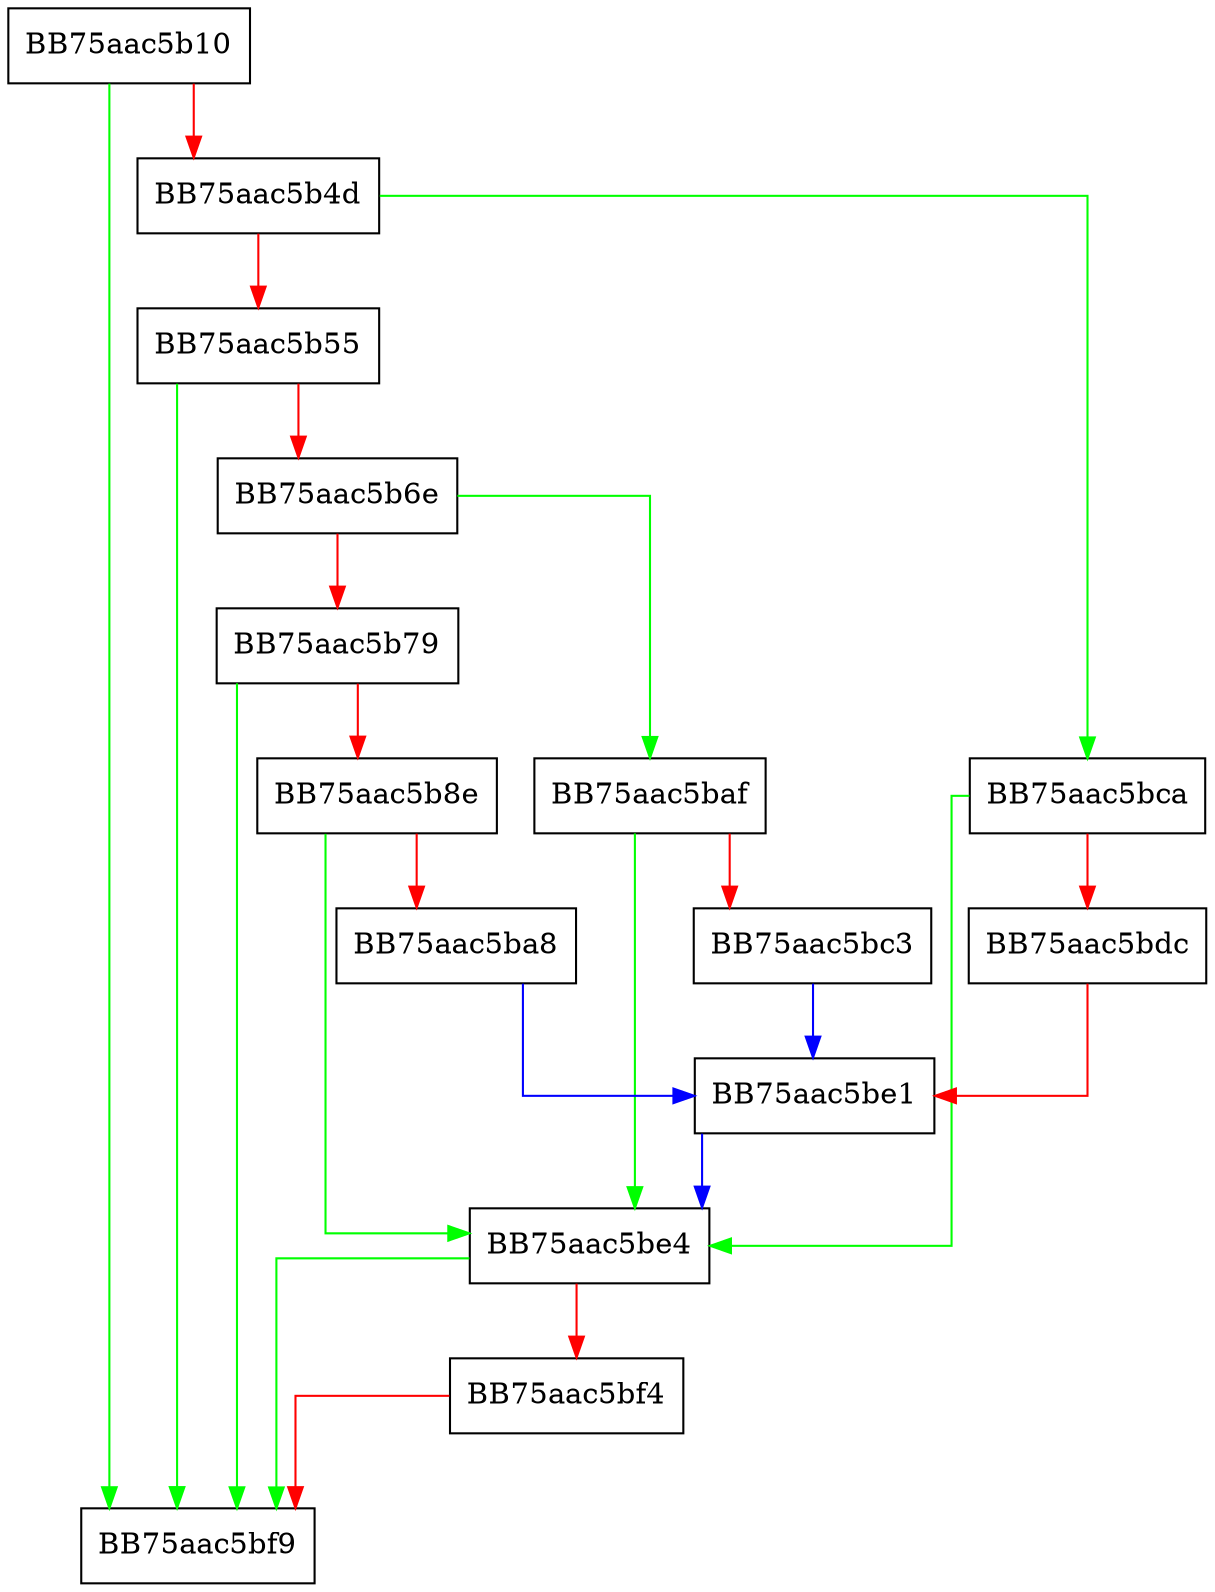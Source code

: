 digraph GetLength {
  node [shape="box"];
  graph [splines=ortho];
  BB75aac5b10 -> BB75aac5bf9 [color="green"];
  BB75aac5b10 -> BB75aac5b4d [color="red"];
  BB75aac5b4d -> BB75aac5bca [color="green"];
  BB75aac5b4d -> BB75aac5b55 [color="red"];
  BB75aac5b55 -> BB75aac5bf9 [color="green"];
  BB75aac5b55 -> BB75aac5b6e [color="red"];
  BB75aac5b6e -> BB75aac5baf [color="green"];
  BB75aac5b6e -> BB75aac5b79 [color="red"];
  BB75aac5b79 -> BB75aac5bf9 [color="green"];
  BB75aac5b79 -> BB75aac5b8e [color="red"];
  BB75aac5b8e -> BB75aac5be4 [color="green"];
  BB75aac5b8e -> BB75aac5ba8 [color="red"];
  BB75aac5ba8 -> BB75aac5be1 [color="blue"];
  BB75aac5baf -> BB75aac5be4 [color="green"];
  BB75aac5baf -> BB75aac5bc3 [color="red"];
  BB75aac5bc3 -> BB75aac5be1 [color="blue"];
  BB75aac5bca -> BB75aac5be4 [color="green"];
  BB75aac5bca -> BB75aac5bdc [color="red"];
  BB75aac5bdc -> BB75aac5be1 [color="red"];
  BB75aac5be1 -> BB75aac5be4 [color="blue"];
  BB75aac5be4 -> BB75aac5bf9 [color="green"];
  BB75aac5be4 -> BB75aac5bf4 [color="red"];
  BB75aac5bf4 -> BB75aac5bf9 [color="red"];
}